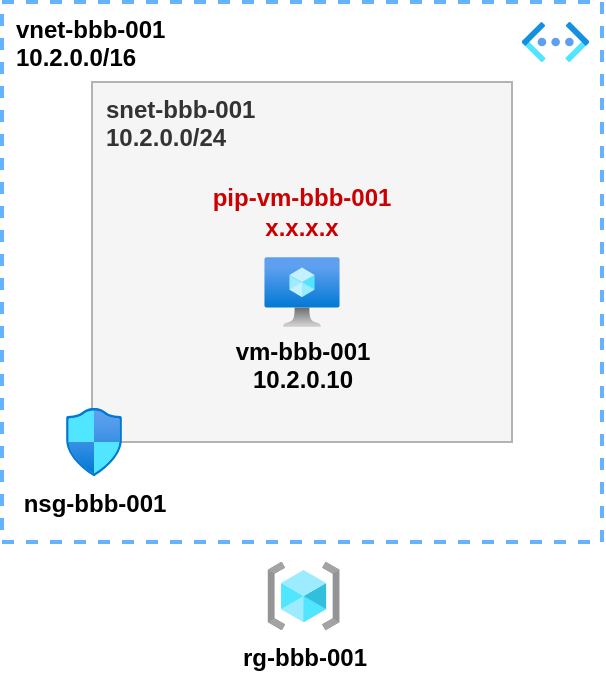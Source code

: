 <mxfile version="22.1.3" type="github" pages="4">
  <diagram id="IBCQb8FsxJoEqhaHN76X" name="vnet-subnet-nsg-vm">
    <mxGraphModel dx="1434" dy="768" grid="1" gridSize="10" guides="1" tooltips="1" connect="1" arrows="1" fold="1" page="1" pageScale="1" pageWidth="827" pageHeight="1169" math="0" shadow="0">
      <root>
        <mxCell id="0" />
        <mxCell id="1" parent="0" />
        <mxCell id="Omlk3rY_Vriu9T7HJizj-1" value="&lt;b&gt;vnet-bbb-001&lt;br&gt;10.2.0.0/16&lt;/b&gt;" style="rounded=0;whiteSpace=wrap;html=1;horizontal=1;labelPosition=center;verticalLabelPosition=middle;align=left;verticalAlign=top;strokeColor=#66B2FF;dashed=1;strokeWidth=2;spacingLeft=5;" parent="1" vertex="1">
          <mxGeometry x="40" y="40" width="300" height="270" as="geometry" />
        </mxCell>
        <mxCell id="Omlk3rY_Vriu9T7HJizj-2" value="&lt;b&gt;snet-bbb-001&lt;br&gt;10.2.0.0/24&lt;/b&gt;" style="rounded=0;whiteSpace=wrap;html=1;fillColor=#f5f5f5;strokeColor=#B3B3B3;verticalAlign=top;fontColor=#333333;align=left;spacingLeft=5;" parent="1" vertex="1">
          <mxGeometry x="85" y="80" width="210" height="180" as="geometry" />
        </mxCell>
        <mxCell id="Omlk3rY_Vriu9T7HJizj-3" value="" style="aspect=fixed;html=1;points=[];align=center;image;fontSize=12;image=img/lib/azure2/networking/Virtual_Networks_Classic.svg;" parent="1" vertex="1">
          <mxGeometry x="300" y="50" width="33.5" height="20" as="geometry" />
        </mxCell>
        <mxCell id="Omlk3rY_Vriu9T7HJizj-4" value="&lt;b&gt;vm-bbb-001&lt;br&gt;10.2.0.10&lt;/b&gt;" style="aspect=fixed;html=1;points=[];align=center;image;fontSize=12;image=img/lib/azure2/compute/Virtual_Machine.svg;labelBackgroundColor=none;labelPosition=center;verticalLabelPosition=bottom;verticalAlign=top;spacingRight=0;spacing=0;" parent="1" vertex="1">
          <mxGeometry x="171.13" y="167.5" width="37.74" height="35" as="geometry" />
        </mxCell>
        <mxCell id="Omlk3rY_Vriu9T7HJizj-5" value="nsg-bbb-001" style="aspect=fixed;html=1;points=[];align=center;image;fontSize=12;image=img/lib/azure2/networking/Network_Security_Groups.svg;dashed=1;strokeColor=#66B2FF;strokeWidth=2;fontStyle=1" parent="1" vertex="1">
          <mxGeometry x="72" y="243" width="28" height="34" as="geometry" />
        </mxCell>
        <mxCell id="Omlk3rY_Vriu9T7HJizj-7" value="&lt;font face=&quot;Helvetica&quot;&gt;rg-bbb-001&lt;/font&gt;" style="image;aspect=fixed;html=1;points=[];align=center;fontSize=12;image=img/lib/azure2/general/Resource_Groups.svg;sketch=1;hachureGap=4;jiggle=2;curveFitting=1;fontFamily=Architects Daughter;fontSource=https%3A%2F%2Ffonts.googleapis.com%2Fcss%3Ffamily%3DArchitects%2BDaughter;fontStyle=1" parent="1" vertex="1">
          <mxGeometry x="172.74" y="320" width="36.13" height="34" as="geometry" />
        </mxCell>
        <mxCell id="Eca5ZuWjLMEcawLpc1R9-1" value="&lt;b&gt;pip-vm-bbb-001&lt;br&gt;x.x.x.x&lt;/b&gt;" style="text;strokeColor=none;align=center;fillColor=none;html=1;verticalAlign=middle;whiteSpace=wrap;rounded=0;fontColor=#CC0000;" parent="1" vertex="1">
          <mxGeometry x="135" y="130" width="110" height="30" as="geometry" />
        </mxCell>
      </root>
    </mxGraphModel>
  </diagram>
  <diagram id="ucwIxoyxYJhpS6II2VAN" name="external-lb-and-vms">
    <mxGraphModel dx="1434" dy="768" grid="1" gridSize="10" guides="1" tooltips="1" connect="1" arrows="1" fold="1" page="1" pageScale="1" pageWidth="827" pageHeight="1169" math="0" shadow="0">
      <root>
        <mxCell id="0" />
        <mxCell id="1" parent="0" />
        <mxCell id="DTx5_if5TaOQmehZSOv1-1" value="vnet-ccc-001&lt;br&gt;10.3.0.0/16" style="rounded=0;whiteSpace=wrap;html=1;horizontal=1;labelPosition=center;verticalLabelPosition=middle;align=left;verticalAlign=top;strokeColor=#66B2FF;dashed=1;strokeWidth=2;spacingLeft=5;fontStyle=1" parent="1" vertex="1">
          <mxGeometry x="40" y="120" width="440" height="290" as="geometry" />
        </mxCell>
        <mxCell id="DTx5_if5TaOQmehZSOv1-2" value="snet-ccc-001&lt;br&gt;10.3.0.0/24" style="rounded=0;whiteSpace=wrap;html=1;fillColor=#f5f5f5;strokeColor=#B3B3B3;verticalAlign=top;fontColor=#333333;align=left;spacingLeft=5;fontStyle=1" parent="1" vertex="1">
          <mxGeometry x="78.87" y="160" width="361.13" height="200" as="geometry" />
        </mxCell>
        <mxCell id="DTx5_if5TaOQmehZSOv1-3" value="" style="aspect=fixed;html=1;points=[];align=center;image;fontSize=12;image=img/lib/azure2/networking/Virtual_Networks_Classic.svg;fontStyle=1" parent="1" vertex="1">
          <mxGeometry x="436" y="130" width="33.5" height="20" as="geometry" />
        </mxCell>
        <mxCell id="DTx5_if5TaOQmehZSOv1-4" value="vm-ccc-001&lt;br&gt;10.3.0.10" style="aspect=fixed;html=1;points=[];align=center;image;fontSize=12;image=img/lib/azure2/compute/Virtual_Machine.svg;labelBackgroundColor=none;labelPosition=center;verticalLabelPosition=bottom;verticalAlign=top;spacingRight=0;fontStyle=1;spacing=0;" parent="1" vertex="1">
          <mxGeometry x="155" y="272.5" width="37.74" height="35" as="geometry" />
        </mxCell>
        <mxCell id="DTx5_if5TaOQmehZSOv1-5" value="nsg-ccc-001" style="aspect=fixed;html=1;points=[];align=center;image;fontSize=12;image=img/lib/azure2/networking/Network_Security_Groups.svg;dashed=1;strokeColor=#66B2FF;strokeWidth=2;fontStyle=1" parent="1" vertex="1">
          <mxGeometry x="69.87" y="343" width="28" height="34" as="geometry" />
        </mxCell>
        <mxCell id="DTx5_if5TaOQmehZSOv1-7" value="&lt;font face=&quot;Helvetica&quot;&gt;rg-ccc-001&lt;/font&gt;" style="image;aspect=fixed;html=1;points=[];align=center;fontSize=12;image=img/lib/azure2/general/Resource_Groups.svg;sketch=1;hachureGap=4;jiggle=2;curveFitting=1;fontFamily=Architects Daughter;fontSource=https%3A%2F%2Ffonts.googleapis.com%2Fcss%3Ffamily%3DArchitects%2BDaughter;fontStyle=1" parent="1" vertex="1">
          <mxGeometry x="240.8" y="420" width="36.13" height="34" as="geometry" />
        </mxCell>
        <mxCell id="DTx5_if5TaOQmehZSOv1-8" value="pip-vm-ccc-001&lt;br&gt;x.x.x.x" style="text;strokeColor=none;align=center;fillColor=none;html=1;verticalAlign=middle;whiteSpace=wrap;rounded=0;fontColor=#CC0000;fontStyle=1" parent="1" vertex="1">
          <mxGeometry x="69.87" y="254" width="110" height="30" as="geometry" />
        </mxCell>
        <mxCell id="DTx5_if5TaOQmehZSOv1-15" value="vm-ccc-002&lt;br&gt;10.3.0.11" style="aspect=fixed;html=1;points=[];align=center;image;fontSize=12;image=img/lib/azure2/compute/Virtual_Machine.svg;labelBackgroundColor=none;labelPosition=center;verticalLabelPosition=bottom;verticalAlign=top;spacingRight=0;spacingLeft=0;fontStyle=1;spacing=0;" parent="1" vertex="1">
          <mxGeometry x="323" y="272.5" width="37.74" height="35" as="geometry" />
        </mxCell>
        <mxCell id="DTx5_if5TaOQmehZSOv1-16" value="pip-vm-ccc-002&lt;br&gt;x.x.x.x" style="text;strokeColor=none;align=center;fillColor=none;html=1;verticalAlign=middle;whiteSpace=wrap;rounded=0;fontColor=#CC0000;fontStyle=1" parent="1" vertex="1">
          <mxGeometry x="334.5" y="254" width="110" height="30" as="geometry" />
        </mxCell>
        <mxCell id="DTx5_if5TaOQmehZSOv1-20" value="" style="image;aspect=fixed;html=1;points=[];align=center;fontSize=12;image=img/lib/azure2/networking/Load_Balancers.svg;sketch=1;hachureGap=4;jiggle=2;curveFitting=1;fontFamily=Architects Daughter;fontSource=https%3A%2F%2Ffonts.googleapis.com%2Fcss%3Ffamily%3DArchitects%2BDaughter;fontStyle=1" parent="1" vertex="1">
          <mxGeometry x="232.87" y="202" width="52" height="52" as="geometry" />
        </mxCell>
        <mxCell id="DTx5_if5TaOQmehZSOv1-21" value="pip-elb-ccc-001&lt;br&gt;x.x.x.x" style="text;strokeColor=none;align=center;fillColor=none;html=1;verticalAlign=middle;whiteSpace=wrap;rounded=0;fontColor=#CC0000;fontStyle=1" parent="1" vertex="1">
          <mxGeometry x="270" y="191.5" width="110" height="30" as="geometry" />
        </mxCell>
        <mxCell id="zOTvgHeSVjY2xNqSB7hg-10" value="&lt;font color=&quot;#000000&quot;&gt;elb-ccc-001&lt;/font&gt;" style="text;strokeColor=none;align=center;fillColor=none;html=1;verticalAlign=middle;whiteSpace=wrap;rounded=0;fontColor=#CC0000;fontStyle=1" parent="1" vertex="1">
          <mxGeometry x="204" y="250" width="110" height="30" as="geometry" />
        </mxCell>
        <mxCell id="l6WmJNJkaonLCbSiMCfF-12" value="" style="shape=partialRectangle;whiteSpace=wrap;html=1;bottom=0;right=0;fillColor=none;" parent="1" vertex="1">
          <mxGeometry x="175" y="229" width="55" height="41" as="geometry" />
        </mxCell>
        <mxCell id="l6WmJNJkaonLCbSiMCfF-17" value="" style="shape=partialRectangle;whiteSpace=wrap;html=1;bottom=0;right=0;fillColor=none;rotation=90;" parent="1" vertex="1">
          <mxGeometry x="294.5" y="221.5" width="40" height="54" as="geometry" />
        </mxCell>
        <mxCell id="l6WmJNJkaonLCbSiMCfF-18" value="" style="html=1;verticalLabelPosition=bottom;align=center;labelBackgroundColor=#ffffff;verticalAlign=top;strokeWidth=2;strokeColor=#0080F0;shadow=0;dashed=0;shape=mxgraph.ios7.icons.cloud;" parent="1" vertex="1">
          <mxGeometry x="199" y="20" width="120" height="60" as="geometry" />
        </mxCell>
        <mxCell id="l6WmJNJkaonLCbSiMCfF-20" value="" style="endArrow=none;html=1;rounded=0;" parent="1" edge="1">
          <mxGeometry width="50" height="50" relative="1" as="geometry">
            <mxPoint x="260" y="201" as="sourcePoint" />
            <mxPoint x="260" y="83" as="targetPoint" />
          </mxGeometry>
        </mxCell>
      </root>
    </mxGraphModel>
  </diagram>
  <diagram id="o8WysgoNiEZxKLV04kjl" name="s2svpn-onprem">
    <mxGraphModel dx="1434" dy="768" grid="1" gridSize="10" guides="1" tooltips="1" connect="1" arrows="1" fold="1" page="1" pageScale="1" pageWidth="827" pageHeight="1169" math="0" shadow="0">
      <root>
        <mxCell id="0" />
        <mxCell id="1" parent="0" />
        <mxCell id="JqKrw5tpQ5mMHqqCZ46y-1" value="&lt;b&gt;vnet-ddd-001&lt;br&gt;10.4.0.0/16&lt;/b&gt;" style="rounded=0;whiteSpace=wrap;html=1;horizontal=1;labelPosition=center;verticalLabelPosition=middle;align=left;verticalAlign=top;strokeColor=#66B2FF;dashed=1;strokeWidth=2;spacingLeft=5;" parent="1" vertex="1">
          <mxGeometry x="40" y="241" width="400" height="350" as="geometry" />
        </mxCell>
        <mxCell id="LDxZOmfw0TZNjJHV6lXz-20" value="&lt;b&gt;GatewaySubnet&lt;br&gt;10.4.255.0/24&lt;/b&gt;" style="rounded=0;whiteSpace=wrap;html=1;fillColor=#f5f5f5;strokeColor=#B3B3B3;verticalAlign=top;fontColor=#333333;align=left;spacingLeft=5;" parent="1" vertex="1">
          <mxGeometry x="74" y="291" width="320" height="109" as="geometry" />
        </mxCell>
        <mxCell id="LDxZOmfw0TZNjJHV6lXz-4" value="&lt;b&gt;vnet-eee-001&lt;br&gt;10.5.0.0/16&lt;br&gt;&lt;/b&gt;" style="rounded=0;whiteSpace=wrap;html=1;horizontal=1;labelPosition=center;verticalLabelPosition=middle;align=left;verticalAlign=top;strokeColor=#66B2FF;dashed=1;strokeWidth=2;spacingLeft=5;" parent="1" vertex="1">
          <mxGeometry x="480" y="241" width="400" height="350" as="geometry" />
        </mxCell>
        <mxCell id="LDxZOmfw0TZNjJHV6lXz-18" value="&lt;b&gt;snet-eee-000&lt;br&gt;10.5.0.0/24&lt;/b&gt;" style="rounded=0;whiteSpace=wrap;html=1;fillColor=#f5f5f5;strokeColor=#B3B3B3;verticalAlign=top;fontColor=#333333;align=left;spacingLeft=5;" parent="1" vertex="1">
          <mxGeometry x="513" y="291" width="320" height="89" as="geometry" />
        </mxCell>
        <mxCell id="JqKrw5tpQ5mMHqqCZ46y-2" value="&lt;b&gt;snet-ddd-001&lt;br&gt;10.4.0.0/24&lt;/b&gt;" style="rounded=0;whiteSpace=wrap;html=1;fillColor=#f5f5f5;strokeColor=#B3B3B3;verticalAlign=top;fontColor=#333333;align=left;spacingLeft=5;" parent="1" vertex="1">
          <mxGeometry x="74" y="410" width="320" height="121" as="geometry" />
        </mxCell>
        <mxCell id="JqKrw5tpQ5mMHqqCZ46y-3" value="" style="aspect=fixed;html=1;points=[];align=center;image;fontSize=12;image=img/lib/azure2/networking/Virtual_Networks_Classic.svg;" parent="1" vertex="1">
          <mxGeometry x="394" y="249" width="33.5" height="20" as="geometry" />
        </mxCell>
        <mxCell id="JqKrw5tpQ5mMHqqCZ46y-4" value="&lt;b&gt;vm-ddd-001&lt;br&gt;10.4.0.10&lt;/b&gt;" style="aspect=fixed;html=1;points=[];align=center;image;fontSize=12;image=img/lib/azure2/compute/Virtual_Machine.svg;labelBackgroundColor=none;labelPosition=center;verticalLabelPosition=bottom;verticalAlign=top;spacingRight=4;spacingLeft=0;spacingTop=0;" parent="1" vertex="1">
          <mxGeometry x="215.13" y="445.5" width="37.74" height="35" as="geometry" />
        </mxCell>
        <mxCell id="JqKrw5tpQ5mMHqqCZ46y-5" value="nsg-ddd-001" style="aspect=fixed;html=1;points=[];align=center;image;fontSize=12;image=img/lib/azure2/networking/Network_Security_Groups.svg;dashed=1;strokeColor=#66B2FF;strokeWidth=2;fontStyle=1" parent="1" vertex="1">
          <mxGeometry x="70" y="514" width="28" height="34" as="geometry" />
        </mxCell>
        <mxCell id="JqKrw5tpQ5mMHqqCZ46y-7" value="&lt;font face=&quot;Helvetica&quot;&gt;rg-ddd-001&lt;/font&gt;" style="image;aspect=fixed;html=1;points=[];align=center;fontSize=12;image=img/lib/azure2/general/Resource_Groups.svg;sketch=1;hachureGap=4;jiggle=2;curveFitting=1;fontFamily=Architects Daughter;fontSource=https%3A%2F%2Ffonts.googleapis.com%2Fcss%3Ffamily%3DArchitects%2BDaughter;fontStyle=1" parent="1" vertex="1">
          <mxGeometry x="215.93" y="599" width="36.13" height="34" as="geometry" />
        </mxCell>
        <mxCell id="JqKrw5tpQ5mMHqqCZ46y-8" value="&lt;b&gt;pip-vm-ddd-001&lt;br&gt;x.x.x.x&lt;/b&gt;" style="text;strokeColor=none;align=center;fillColor=none;html=1;verticalAlign=middle;whiteSpace=wrap;rounded=0;fontColor=#CC0000;" parent="1" vertex="1">
          <mxGeometry x="252.87" y="440" width="110" height="30" as="geometry" />
        </mxCell>
        <mxCell id="JqKrw5tpQ5mMHqqCZ46y-19" value="&lt;br&gt;&lt;br&gt;vpn-ddd-001" style="image;aspect=fixed;html=1;points=[];align=right;fontSize=12;image=img/lib/azure2/networking/Virtual_Network_Gateways.svg;labelBackgroundColor=none;labelPosition=left;verticalLabelPosition=middle;verticalAlign=middle;spacingLeft=0;spacingRight=2;fontStyle=1" parent="1" vertex="1">
          <mxGeometry x="216.7" y="326" width="36.17" height="48" as="geometry" />
        </mxCell>
        <mxCell id="JqKrw5tpQ5mMHqqCZ46y-20" value="&lt;b&gt;pip-vpn-ddd-001&lt;br&gt;x.x.x.x&lt;/b&gt;" style="text;strokeColor=none;align=center;fillColor=none;html=1;verticalAlign=middle;whiteSpace=wrap;rounded=0;fontColor=#CC0000;" parent="1" vertex="1">
          <mxGeometry x="251" y="322" width="110" height="30" as="geometry" />
        </mxCell>
        <mxCell id="LDxZOmfw0TZNjJHV6lXz-1" value="" style="html=1;verticalLabelPosition=bottom;align=center;labelBackgroundColor=#ffffff;verticalAlign=top;strokeWidth=2;strokeColor=#0080F0;shadow=0;dashed=0;shape=mxgraph.ios7.icons.cloud;" parent="1" vertex="1">
          <mxGeometry x="401" y="140" width="120" height="60" as="geometry" />
        </mxCell>
        <mxCell id="LDxZOmfw0TZNjJHV6lXz-3" value="" style="endArrow=none;html=1;rounded=0;" parent="1" edge="1">
          <mxGeometry width="50" height="50" relative="1" as="geometry">
            <mxPoint x="234" y="444" as="sourcePoint" />
            <mxPoint x="234" y="377" as="targetPoint" />
          </mxGeometry>
        </mxCell>
        <mxCell id="LDxZOmfw0TZNjJHV6lXz-5" value="&lt;b style=&quot;border-color: var(--border-color);&quot;&gt;snet-eee-001&lt;br style=&quot;border-color: var(--border-color);&quot;&gt;10.5.1.0/24&lt;/b&gt;" style="rounded=0;whiteSpace=wrap;html=1;fillColor=#f5f5f5;strokeColor=#B3B3B3;verticalAlign=top;fontColor=#333333;align=left;spacingLeft=5;" parent="1" vertex="1">
          <mxGeometry x="514" y="391" width="320" height="140" as="geometry" />
        </mxCell>
        <mxCell id="LDxZOmfw0TZNjJHV6lXz-6" value="" style="aspect=fixed;html=1;points=[];align=center;image;fontSize=12;image=img/lib/azure2/networking/Virtual_Networks_Classic.svg;" parent="1" vertex="1">
          <mxGeometry x="834" y="249" width="33.5" height="20" as="geometry" />
        </mxCell>
        <mxCell id="LDxZOmfw0TZNjJHV6lXz-7" value="&lt;b&gt;vm-eee-001&lt;br&gt;10.5.1.10&lt;/b&gt;" style="aspect=fixed;html=1;points=[];align=center;image;fontSize=12;image=img/lib/azure2/compute/Virtual_Machine.svg;labelBackgroundColor=none;labelPosition=center;verticalLabelPosition=bottom;verticalAlign=top;spacingRight=0;spacingTop=0;spacingLeft=0;spacing=0;" parent="1" vertex="1">
          <mxGeometry x="655.13" y="445.5" width="37.74" height="35" as="geometry" />
        </mxCell>
        <mxCell id="LDxZOmfw0TZNjJHV6lXz-8" value="nsg-eee-001" style="aspect=fixed;html=1;points=[];align=center;image;fontSize=12;image=img/lib/azure2/networking/Network_Security_Groups.svg;dashed=1;strokeColor=#66B2FF;strokeWidth=2;fontStyle=1" parent="1" vertex="1">
          <mxGeometry x="510" y="514" width="28" height="34" as="geometry" />
        </mxCell>
        <mxCell id="LDxZOmfw0TZNjJHV6lXz-10" value="&lt;b&gt;pip-vm-eee-001&lt;br&gt;x.x.x.x&lt;/b&gt;" style="text;strokeColor=none;align=center;fillColor=none;html=1;verticalAlign=middle;whiteSpace=wrap;rounded=0;fontColor=#CC0000;" parent="1" vertex="1">
          <mxGeometry x="692.87" y="440" width="110" height="30" as="geometry" />
        </mxCell>
        <mxCell id="LDxZOmfw0TZNjJHV6lXz-12" value="&lt;b&gt;pip-csr-eee-001&lt;br&gt;x.x.x.x&lt;br&gt;&lt;/b&gt;" style="text;strokeColor=none;align=center;fillColor=none;html=1;verticalAlign=middle;whiteSpace=wrap;rounded=0;fontColor=#CC0000;spacingTop=10;" parent="1" vertex="1">
          <mxGeometry x="675" y="339" width="127" height="30" as="geometry" />
        </mxCell>
        <mxCell id="LDxZOmfw0TZNjJHV6lXz-13" value="" style="endArrow=none;html=1;rounded=0;" parent="1" edge="1">
          <mxGeometry width="50" height="50" relative="1" as="geometry">
            <mxPoint x="674" y="444" as="sourcePoint" />
            <mxPoint x="674" y="414" as="targetPoint" />
          </mxGeometry>
        </mxCell>
        <mxCell id="LDxZOmfw0TZNjJHV6lXz-14" value="" style="shape=partialRectangle;whiteSpace=wrap;html=1;bottom=0;right=0;fillColor=none;" parent="1" vertex="1">
          <mxGeometry x="235" y="180" width="162" height="140" as="geometry" />
        </mxCell>
        <mxCell id="LDxZOmfw0TZNjJHV6lXz-15" value="" style="shape=partialRectangle;whiteSpace=wrap;html=1;top=0;left=0;fillColor=none;rotation=-90;" parent="1" vertex="1">
          <mxGeometry x="509.6" y="193.35" width="177.87" height="152.45" as="geometry" />
        </mxCell>
        <mxCell id="LDxZOmfw0TZNjJHV6lXz-16" value="&lt;b style=&quot;font-size: 17px;&quot;&gt;** ON-PREM **&lt;/b&gt;" style="text;strokeColor=none;align=center;fillColor=none;html=1;verticalAlign=middle;whiteSpace=wrap;rounded=0;fontColor=#808080;fontStyle=2;fontSize=17;" parent="1" vertex="1">
          <mxGeometry x="602" y="555" width="142" height="30" as="geometry" />
        </mxCell>
        <mxCell id="cjvB1DuXhw1RQJ1KTPQU-1" value="nsg-eee-000" style="aspect=fixed;html=1;points=[];align=center;image;fontSize=12;image=img/lib/azure2/networking/Network_Security_Groups.svg;dashed=1;strokeColor=#66B2FF;strokeWidth=2;fontStyle=1" parent="1" vertex="1">
          <mxGeometry x="810" y="280" width="28" height="34" as="geometry" />
        </mxCell>
        <mxCell id="cjvB1DuXhw1RQJ1KTPQU-2" value="&lt;font face=&quot;Helvetica&quot;&gt;rg-eee-001&lt;/font&gt;" style="image;aspect=fixed;html=1;points=[];align=center;fontSize=12;image=img/lib/azure2/general/Resource_Groups.svg;sketch=1;hachureGap=4;jiggle=2;curveFitting=1;fontFamily=Architects Daughter;fontSource=https%3A%2F%2Ffonts.googleapis.com%2Fcss%3Ffamily%3DArchitects%2BDaughter;fontStyle=1" parent="1" vertex="1">
          <mxGeometry x="654.93" y="599" width="36.13" height="34" as="geometry" />
        </mxCell>
        <mxCell id="bmdnYWI39dh7zv_wbgan-1" value="&lt;font face=&quot;Helvetica&quot;&gt;csr-eee-001&lt;/font&gt;" style="image;aspect=fixed;html=1;points=[];align=left;fontSize=12;image=img/lib/azure2/networking/Virtual_Router.svg;sketch=1;hachureGap=4;jiggle=2;curveFitting=1;fontFamily=Architects Daughter;fontSource=https%3A%2F%2Ffonts.googleapis.com%2Fcss%3Ffamily%3DArchitects%2BDaughter;labelPosition=right;verticalLabelPosition=bottom;verticalAlign=top;spacingLeft=0;spacingTop=-20;labelBackgroundColor=none;fontStyle=1" vertex="1" parent="1">
          <mxGeometry x="650" y="362" width="48" height="48" as="geometry" />
        </mxCell>
      </root>
    </mxGraphModel>
  </diagram>
  <diagram name="spoke-to-spoke-via-hub-nva" id="XuLN4JyZyOeStRGGo441">
    <mxGraphModel dx="1434" dy="768" grid="1" gridSize="10" guides="1" tooltips="1" connect="1" arrows="1" fold="1" page="1" pageScale="1" pageWidth="827" pageHeight="1169" math="0" shadow="0">
      <root>
        <mxCell id="ht6Bx7qNjIWw_8L7Isqj-0" />
        <mxCell id="ht6Bx7qNjIWw_8L7Isqj-1" parent="ht6Bx7qNjIWw_8L7Isqj-0" />
        <mxCell id="ht6Bx7qNjIWw_8L7Isqj-4" value="&lt;b&gt;vnet-hub-001&lt;br&gt;10.100.0.0/16&lt;br&gt;&lt;/b&gt;" style="rounded=0;whiteSpace=wrap;html=1;horizontal=1;labelPosition=center;verticalLabelPosition=middle;align=left;verticalAlign=top;strokeColor=#66B2FF;dashed=1;strokeWidth=2;spacingLeft=5;" vertex="1" parent="ht6Bx7qNjIWw_8L7Isqj-1">
          <mxGeometry x="480" y="240" width="400" height="280" as="geometry" />
        </mxCell>
        <mxCell id="ht6Bx7qNjIWw_8L7Isqj-5" value="&lt;b&gt;snet-hub-000&lt;br&gt;10.100.0.0/24&lt;/b&gt;" style="rounded=0;whiteSpace=wrap;html=1;fillColor=#f5f5f5;strokeColor=#B3B3B3;verticalAlign=top;fontColor=#333333;align=left;spacingLeft=5;" vertex="1" parent="ht6Bx7qNjIWw_8L7Isqj-1">
          <mxGeometry x="513" y="291" width="320" height="89" as="geometry" />
        </mxCell>
        <mxCell id="ht6Bx7qNjIWw_8L7Isqj-17" value="&lt;b style=&quot;border-color: var(--border-color);&quot;&gt;snet-hub-001&lt;br style=&quot;border-color: var(--border-color);&quot;&gt;10.100.1.0/24&lt;/b&gt;" style="rounded=0;whiteSpace=wrap;html=1;fillColor=#f5f5f5;strokeColor=#B3B3B3;verticalAlign=top;fontColor=#333333;align=left;spacingLeft=5;" vertex="1" parent="ht6Bx7qNjIWw_8L7Isqj-1">
          <mxGeometry x="514" y="391" width="320" height="89" as="geometry" />
        </mxCell>
        <mxCell id="ht6Bx7qNjIWw_8L7Isqj-18" value="" style="aspect=fixed;html=1;points=[];align=center;image;fontSize=12;image=img/lib/azure2/networking/Virtual_Networks_Classic.svg;" vertex="1" parent="ht6Bx7qNjIWw_8L7Isqj-1">
          <mxGeometry x="834" y="246" width="33.5" height="20" as="geometry" />
        </mxCell>
        <mxCell id="ht6Bx7qNjIWw_8L7Isqj-23" value="&lt;b&gt;pip-csr-hub-001&lt;br&gt;x.x.x.x&lt;br&gt;&lt;/b&gt;" style="text;strokeColor=none;align=center;fillColor=none;html=1;verticalAlign=middle;whiteSpace=wrap;rounded=0;fontColor=#CC0000;spacingTop=10;" vertex="1" parent="ht6Bx7qNjIWw_8L7Isqj-1">
          <mxGeometry x="610.5" y="320.5" width="127" height="30" as="geometry" />
        </mxCell>
        <mxCell id="ht6Bx7qNjIWw_8L7Isqj-26" value="" style="shape=partialRectangle;whiteSpace=wrap;html=1;top=0;left=0;fillColor=none;rotation=-90;" vertex="1" parent="ht6Bx7qNjIWw_8L7Isqj-1">
          <mxGeometry x="830.47" y="466.98" width="138.93" height="39.44" as="geometry" />
        </mxCell>
        <mxCell id="ht6Bx7qNjIWw_8L7Isqj-27" value="&lt;b style=&quot;font-size: 17px;&quot;&gt;Hub&lt;/b&gt;" style="text;strokeColor=none;align=center;fillColor=none;html=1;verticalAlign=middle;whiteSpace=wrap;rounded=0;fontColor=#808080;fontStyle=2;fontSize=17;" vertex="1" parent="ht6Bx7qNjIWw_8L7Isqj-1">
          <mxGeometry x="602" y="487.99" width="142" height="30" as="geometry" />
        </mxCell>
        <mxCell id="ht6Bx7qNjIWw_8L7Isqj-28" value="nsg-hub-000" style="aspect=fixed;html=1;points=[];align=center;image;fontSize=12;image=img/lib/azure2/networking/Network_Security_Groups.svg;dashed=1;strokeColor=#66B2FF;strokeWidth=2;fontStyle=1" vertex="1" parent="ht6Bx7qNjIWw_8L7Isqj-1">
          <mxGeometry x="821" y="273" width="28" height="34" as="geometry" />
        </mxCell>
        <mxCell id="ht6Bx7qNjIWw_8L7Isqj-29" value="&lt;font face=&quot;Helvetica&quot;&gt;rg-hub-001&lt;/font&gt;" style="image;aspect=fixed;html=1;points=[];align=center;fontSize=12;image=img/lib/azure2/general/Resource_Groups.svg;sketch=1;hachureGap=4;jiggle=2;curveFitting=1;fontFamily=Architects Daughter;fontSource=https%3A%2F%2Ffonts.googleapis.com%2Fcss%3Ffamily%3DArchitects%2BDaughter;fontStyle=1" vertex="1" parent="ht6Bx7qNjIWw_8L7Isqj-1">
          <mxGeometry x="654.93" y="532" width="36.13" height="34" as="geometry" />
        </mxCell>
        <mxCell id="ht6Bx7qNjIWw_8L7Isqj-30" value="&lt;font face=&quot;Helvetica&quot;&gt;csr-hub-001&lt;br&gt;10.100.1.4&lt;br&gt;&lt;/font&gt;" style="image;aspect=fixed;html=1;points=[];align=center;fontSize=12;image=img/lib/azure2/networking/Virtual_Router.svg;sketch=1;hachureGap=4;jiggle=2;curveFitting=1;fontFamily=Architects Daughter;fontSource=https%3A%2F%2Ffonts.googleapis.com%2Fcss%3Ffamily%3DArchitects%2BDaughter;labelPosition=center;verticalLabelPosition=bottom;verticalAlign=top;spacingLeft=0;spacingTop=0;labelBackgroundColor=none;fontStyle=1;spacing=0;" vertex="1" parent="ht6Bx7qNjIWw_8L7Isqj-1">
          <mxGeometry x="650" y="362" width="48" height="48" as="geometry" />
        </mxCell>
        <mxCell id="-y3MIZOB_O2tU9PNl6_I-0" value="&lt;b&gt;vnet-fff-001&lt;br&gt;10.6.0.0/16&lt;/b&gt;" style="rounded=0;whiteSpace=wrap;html=1;horizontal=1;labelPosition=center;verticalLabelPosition=middle;align=left;verticalAlign=top;strokeColor=#66B2FF;dashed=1;strokeWidth=2;spacingLeft=5;" vertex="1" parent="ht6Bx7qNjIWw_8L7Isqj-1">
          <mxGeometry x="300" y="560" width="300" height="260" as="geometry" />
        </mxCell>
        <mxCell id="-y3MIZOB_O2tU9PNl6_I-1" value="&lt;b&gt;snet-fff-001&lt;br&gt;10.6.0.0/24&lt;/b&gt;" style="rounded=0;whiteSpace=wrap;html=1;fillColor=#f5f5f5;strokeColor=#B3B3B3;verticalAlign=top;fontColor=#333333;align=left;spacingLeft=5;" vertex="1" parent="ht6Bx7qNjIWw_8L7Isqj-1">
          <mxGeometry x="345" y="600" width="210" height="170" as="geometry" />
        </mxCell>
        <mxCell id="-y3MIZOB_O2tU9PNl6_I-2" value="" style="aspect=fixed;html=1;points=[];align=center;image;fontSize=12;image=img/lib/azure2/networking/Virtual_Networks_Classic.svg;" vertex="1" parent="ht6Bx7qNjIWw_8L7Isqj-1">
          <mxGeometry x="560" y="570" width="33.5" height="20" as="geometry" />
        </mxCell>
        <mxCell id="-y3MIZOB_O2tU9PNl6_I-3" value="&lt;b&gt;vm-fff-001&lt;br&gt;10.6.0.10&lt;/b&gt;" style="aspect=fixed;html=1;points=[];align=center;image;fontSize=12;image=img/lib/azure2/compute/Virtual_Machine.svg;labelBackgroundColor=none;labelPosition=center;verticalLabelPosition=bottom;verticalAlign=top;spacingRight=0;" vertex="1" parent="ht6Bx7qNjIWw_8L7Isqj-1">
          <mxGeometry x="431.13" y="687.5" width="37.74" height="35" as="geometry" />
        </mxCell>
        <mxCell id="-y3MIZOB_O2tU9PNl6_I-4" value="nsg-fff-001" style="aspect=fixed;html=1;points=[];align=center;image;fontSize=12;image=img/lib/azure2/networking/Network_Security_Groups.svg;dashed=1;strokeColor=#66B2FF;strokeWidth=2;fontStyle=1" vertex="1" parent="ht6Bx7qNjIWw_8L7Isqj-1">
          <mxGeometry x="331" y="754" width="28" height="34" as="geometry" />
        </mxCell>
        <mxCell id="-y3MIZOB_O2tU9PNl6_I-6" value="&lt;font face=&quot;Helvetica&quot;&gt;rg-fff-001&lt;/font&gt;" style="image;aspect=fixed;html=1;points=[];align=center;fontSize=12;image=img/lib/azure2/general/Resource_Groups.svg;sketch=1;hachureGap=4;jiggle=2;curveFitting=1;fontFamily=Architects Daughter;fontSource=https%3A%2F%2Ffonts.googleapis.com%2Fcss%3Ffamily%3DArchitects%2BDaughter;fontStyle=1" vertex="1" parent="ht6Bx7qNjIWw_8L7Isqj-1">
          <mxGeometry x="426.94" y="831" width="36.13" height="34" as="geometry" />
        </mxCell>
        <mxCell id="-y3MIZOB_O2tU9PNl6_I-7" value="&lt;b&gt;pip-vm-fff-001&lt;br&gt;x.x.x.x&lt;/b&gt;" style="text;strokeColor=none;align=center;fillColor=none;html=1;verticalAlign=middle;whiteSpace=wrap;rounded=0;fontColor=#CC0000;" vertex="1" parent="ht6Bx7qNjIWw_8L7Isqj-1">
          <mxGeometry x="395" y="650" width="110" height="30" as="geometry" />
        </mxCell>
        <mxCell id="-y3MIZOB_O2tU9PNl6_I-8" value="&lt;b&gt;vnet-ggg-001&lt;br&gt;10.7.0.0/16&lt;/b&gt;" style="rounded=0;whiteSpace=wrap;html=1;horizontal=1;labelPosition=center;verticalLabelPosition=middle;align=left;verticalAlign=top;strokeColor=#66B2FF;dashed=1;strokeWidth=2;spacingLeft=5;" vertex="1" parent="ht6Bx7qNjIWw_8L7Isqj-1">
          <mxGeometry x="761" y="560" width="300" height="260" as="geometry" />
        </mxCell>
        <mxCell id="-y3MIZOB_O2tU9PNl6_I-9" value="&lt;b&gt;snet-ggg-001&lt;br&gt;10.7.0.0/24&lt;/b&gt;" style="rounded=0;whiteSpace=wrap;html=1;fillColor=#f5f5f5;strokeColor=#B3B3B3;verticalAlign=top;fontColor=#333333;align=left;spacingLeft=9;spacing=0;" vertex="1" parent="ht6Bx7qNjIWw_8L7Isqj-1">
          <mxGeometry x="806" y="600" width="210" height="170" as="geometry" />
        </mxCell>
        <mxCell id="-y3MIZOB_O2tU9PNl6_I-10" value="" style="aspect=fixed;html=1;points=[];align=center;image;fontSize=12;image=img/lib/azure2/networking/Virtual_Networks_Classic.svg;" vertex="1" parent="ht6Bx7qNjIWw_8L7Isqj-1">
          <mxGeometry x="1021" y="570" width="33.5" height="20" as="geometry" />
        </mxCell>
        <mxCell id="-y3MIZOB_O2tU9PNl6_I-11" value="&lt;b&gt;vm-ggg-001&lt;br&gt;10.7.0.10&lt;/b&gt;" style="aspect=fixed;html=1;points=[];align=center;image;fontSize=12;image=img/lib/azure2/compute/Virtual_Machine.svg;labelBackgroundColor=none;labelPosition=center;verticalLabelPosition=bottom;verticalAlign=top;spacingRight=0;spacing=0;" vertex="1" parent="ht6Bx7qNjIWw_8L7Isqj-1">
          <mxGeometry x="892.13" y="687.5" width="37.74" height="35" as="geometry" />
        </mxCell>
        <mxCell id="-y3MIZOB_O2tU9PNl6_I-12" value="nsg-ggg-001" style="aspect=fixed;html=1;points=[];align=center;image;fontSize=12;image=img/lib/azure2/networking/Network_Security_Groups.svg;dashed=1;strokeColor=#66B2FF;strokeWidth=2;fontStyle=1" vertex="1" parent="ht6Bx7qNjIWw_8L7Isqj-1">
          <mxGeometry x="793" y="754" width="28" height="34" as="geometry" />
        </mxCell>
        <mxCell id="-y3MIZOB_O2tU9PNl6_I-14" value="&lt;font face=&quot;Helvetica&quot;&gt;rg-ggg-001&lt;/font&gt;" style="image;aspect=fixed;html=1;points=[];align=center;fontSize=12;image=img/lib/azure2/general/Resource_Groups.svg;sketch=1;hachureGap=4;jiggle=2;curveFitting=1;fontFamily=Architects Daughter;fontSource=https%3A%2F%2Ffonts.googleapis.com%2Fcss%3Ffamily%3DArchitects%2BDaughter;fontStyle=1" vertex="1" parent="ht6Bx7qNjIWw_8L7Isqj-1">
          <mxGeometry x="886.94" y="831" width="36.13" height="34" as="geometry" />
        </mxCell>
        <mxCell id="-y3MIZOB_O2tU9PNl6_I-15" value="&lt;b&gt;pip-vm-ggg-001&lt;br&gt;x.x.x.x&lt;/b&gt;" style="text;strokeColor=none;align=center;fillColor=none;html=1;verticalAlign=middle;whiteSpace=wrap;rounded=0;fontColor=#CC0000;" vertex="1" parent="ht6Bx7qNjIWw_8L7Isqj-1">
          <mxGeometry x="859.4" y="650" width="110" height="30" as="geometry" />
        </mxCell>
        <mxCell id="-y3MIZOB_O2tU9PNl6_I-20" value="" style="shape=partialRectangle;whiteSpace=wrap;html=1;bottom=0;right=0;fillColor=none;hachureGap=4;fontFamily=Architects Daughter;fontSource=https%3A%2F%2Ffonts.googleapis.com%2Fcss%3Ffamily%3DArchitects%2BDaughter;fontSize=20;" vertex="1" parent="ht6Bx7qNjIWw_8L7Isqj-1">
          <mxGeometry x="440" y="420" width="34" height="140" as="geometry" />
        </mxCell>
        <mxCell id="-y3MIZOB_O2tU9PNl6_I-21" value="&lt;b&gt;fff-hub-peer&lt;/b&gt;" style="text;strokeColor=none;align=center;fillColor=none;html=1;verticalAlign=middle;whiteSpace=wrap;rounded=0;fontColor=#000000;" vertex="1" parent="ht6Bx7qNjIWw_8L7Isqj-1">
          <mxGeometry x="351.13" y="457.99" width="80" height="30" as="geometry" />
        </mxCell>
        <mxCell id="-y3MIZOB_O2tU9PNl6_I-22" value="&lt;b&gt;ggg-hub-peer&lt;/b&gt;" style="text;strokeColor=none;align=center;fillColor=none;html=1;verticalAlign=middle;whiteSpace=wrap;rounded=0;fontColor=#000000;" vertex="1" parent="ht6Bx7qNjIWw_8L7Isqj-1">
          <mxGeometry x="929" y="452" width="80" height="30" as="geometry" />
        </mxCell>
        <mxCell id="-y3MIZOB_O2tU9PNl6_I-23" value="&lt;b style=&quot;font-size: 17px;&quot;&gt;Spoke2&lt;/b&gt;" style="text;strokeColor=none;align=center;fillColor=none;html=1;verticalAlign=middle;whiteSpace=wrap;rounded=0;fontColor=#808080;fontStyle=2;fontSize=17;" vertex="1" parent="ht6Bx7qNjIWw_8L7Isqj-1">
          <mxGeometry x="835" y="776" width="142" height="30" as="geometry" />
        </mxCell>
        <mxCell id="-y3MIZOB_O2tU9PNl6_I-24" value="&lt;b style=&quot;font-size: 17px;&quot;&gt;Spoke1&lt;/b&gt;" style="text;strokeColor=none;align=center;fillColor=none;html=1;verticalAlign=middle;whiteSpace=wrap;rounded=0;fontColor=#808080;fontStyle=2;fontSize=17;" vertex="1" parent="ht6Bx7qNjIWw_8L7Isqj-1">
          <mxGeometry x="372" y="776" width="142" height="30" as="geometry" />
        </mxCell>
      </root>
    </mxGraphModel>
  </diagram>
</mxfile>
